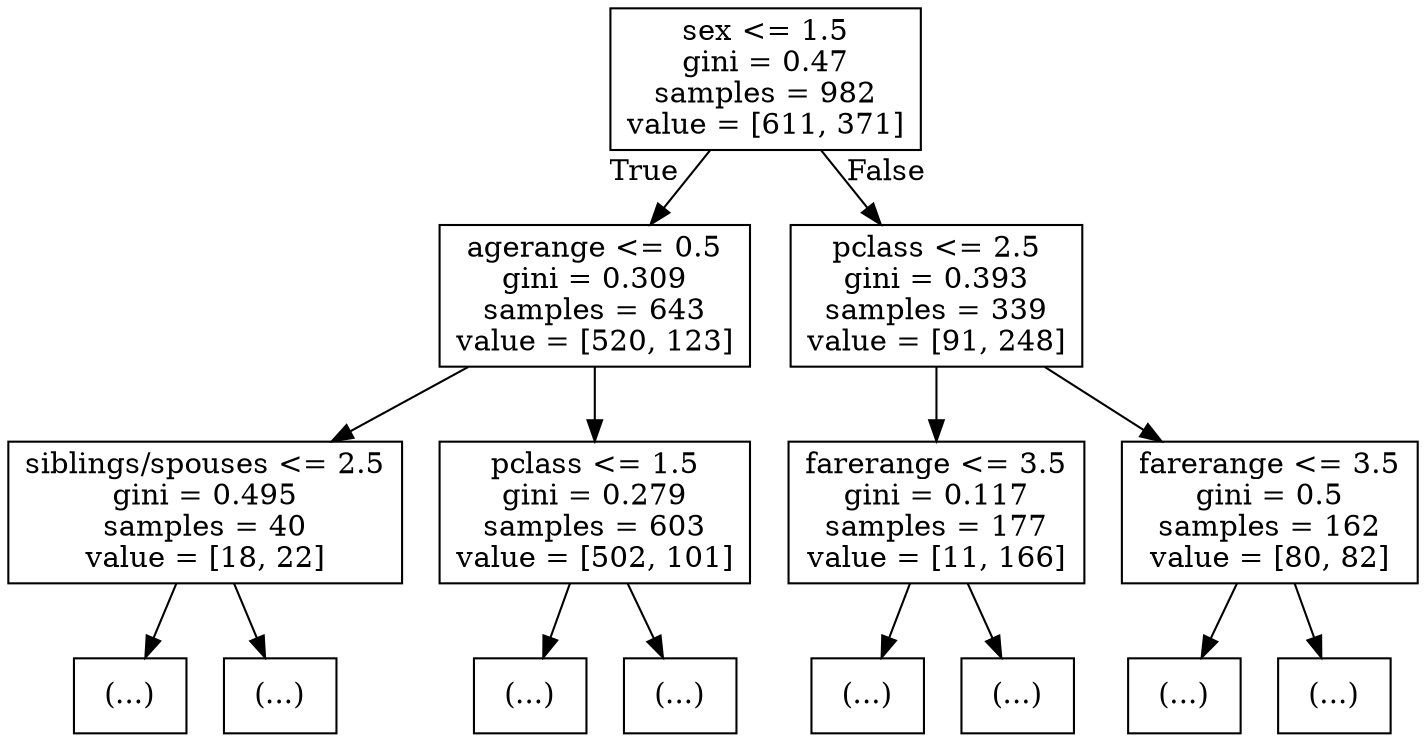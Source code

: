 digraph Tree {
node [shape=box] ;
0 [label="sex <= 1.5\ngini = 0.47\nsamples = 982\nvalue = [611, 371]"] ;
1 [label="agerange <= 0.5\ngini = 0.309\nsamples = 643\nvalue = [520, 123]"] ;
0 -> 1 [labeldistance=2.5, labelangle=45, headlabel="True"] ;
2 [label="siblings/spouses <= 2.5\ngini = 0.495\nsamples = 40\nvalue = [18, 22]"] ;
1 -> 2 ;
3 [label="(...)"] ;
2 -> 3 ;
18 [label="(...)"] ;
2 -> 18 ;
25 [label="pclass <= 1.5\ngini = 0.279\nsamples = 603\nvalue = [502, 101]"] ;
1 -> 25 ;
26 [label="(...)"] ;
25 -> 26 ;
119 [label="(...)"] ;
25 -> 119 ;
292 [label="pclass <= 2.5\ngini = 0.393\nsamples = 339\nvalue = [91, 248]"] ;
0 -> 292 [labeldistance=2.5, labelangle=-45, headlabel="False"] ;
293 [label="farerange <= 3.5\ngini = 0.117\nsamples = 177\nvalue = [11, 166]"] ;
292 -> 293 ;
294 [label="(...)"] ;
293 -> 294 ;
319 [label="(...)"] ;
293 -> 319 ;
350 [label="farerange <= 3.5\ngini = 0.5\nsamples = 162\nvalue = [80, 82]"] ;
292 -> 350 ;
351 [label="(...)"] ;
350 -> 351 ;
480 [label="(...)"] ;
350 -> 480 ;
}